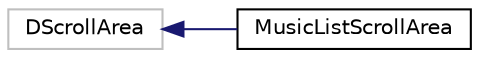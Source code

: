 digraph "类继承关系图"
{
  edge [fontname="Helvetica",fontsize="10",labelfontname="Helvetica",labelfontsize="10"];
  node [fontname="Helvetica",fontsize="10",shape=record];
  rankdir="LR";
  Node2758 [label="DScrollArea",height=0.2,width=0.4,color="grey75", fillcolor="white", style="filled"];
  Node2758 -> Node0 [dir="back",color="midnightblue",fontsize="10",style="solid",fontname="Helvetica"];
  Node0 [label="MusicListScrollArea",height=0.2,width=0.4,color="black", fillcolor="white", style="filled",URL="$class_music_list_scroll_area.html"];
}
